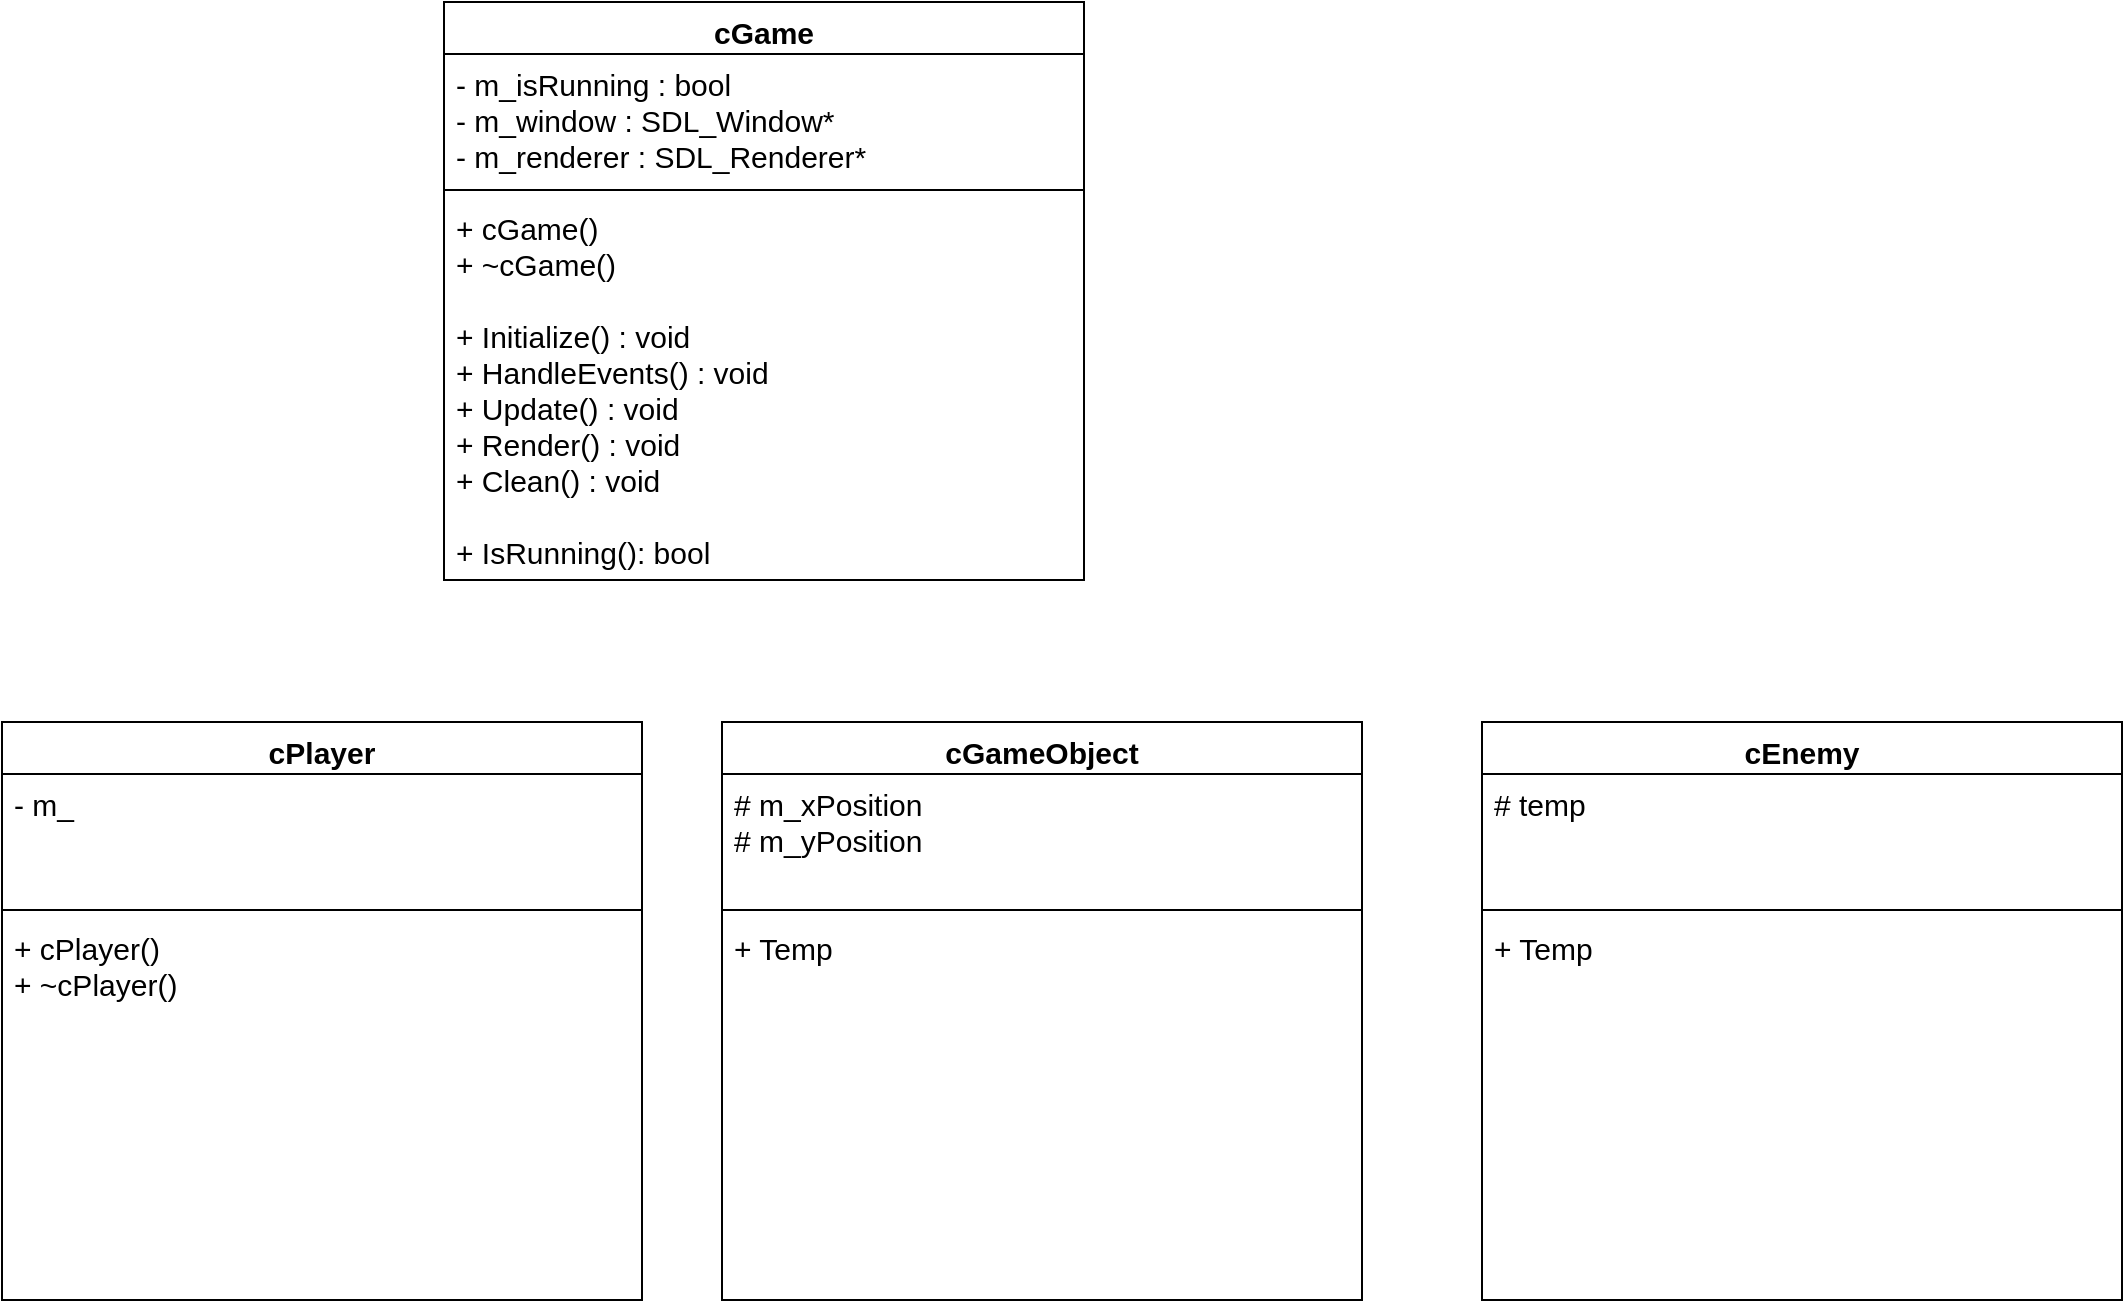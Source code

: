<mxfile version="13.9.9" type="device"><diagram id="1-El4E7-JrEee6S0gWFY" name="Page-1"><mxGraphModel dx="595" dy="862" grid="1" gridSize="10" guides="1" tooltips="1" connect="1" arrows="1" fold="1" page="1" pageScale="1" pageWidth="827" pageHeight="1169" math="0" shadow="0"><root><mxCell id="0"/><mxCell id="1" parent="0"/><mxCell id="JZjj2F1fBO_TSKH4vJbM-1" value="cGame" style="swimlane;fontStyle=1;align=center;verticalAlign=top;childLayout=stackLayout;horizontal=1;startSize=26;horizontalStack=0;resizeParent=1;resizeParentMax=0;resizeLast=0;collapsible=1;marginBottom=0;fontSize=15;" vertex="1" parent="1"><mxGeometry x="1081" y="160" width="320" height="289" as="geometry"/></mxCell><mxCell id="JZjj2F1fBO_TSKH4vJbM-2" value="- m_isRunning : bool&#10;- m_window : SDL_Window*&#10;- m_renderer : SDL_Renderer*" style="text;strokeColor=none;fillColor=none;align=left;verticalAlign=top;spacingLeft=4;spacingRight=4;overflow=hidden;rotatable=0;points=[[0,0.5],[1,0.5]];portConstraint=eastwest;fontSize=15;" vertex="1" parent="JZjj2F1fBO_TSKH4vJbM-1"><mxGeometry y="26" width="320" height="64" as="geometry"/></mxCell><mxCell id="JZjj2F1fBO_TSKH4vJbM-3" value="" style="line;strokeWidth=1;fillColor=none;align=left;verticalAlign=middle;spacingTop=-1;spacingLeft=3;spacingRight=3;rotatable=0;labelPosition=right;points=[];portConstraint=eastwest;" vertex="1" parent="JZjj2F1fBO_TSKH4vJbM-1"><mxGeometry y="90" width="320" height="8" as="geometry"/></mxCell><mxCell id="JZjj2F1fBO_TSKH4vJbM-4" value="+ cGame()&#10;+ ~cGame()&#10;&#10;+ Initialize() : void&#10;+ HandleEvents() : void&#10;+ Update() : void&#10;+ Render() : void&#10;+ Clean() : void&#10;&#10;+ IsRunning(): bool" style="text;strokeColor=none;fillColor=none;align=left;verticalAlign=top;spacingLeft=4;spacingRight=4;overflow=hidden;rotatable=0;points=[[0,0.5],[1,0.5]];portConstraint=eastwest;fontSize=15;" vertex="1" parent="JZjj2F1fBO_TSKH4vJbM-1"><mxGeometry y="98" width="320" height="191" as="geometry"/></mxCell><mxCell id="JZjj2F1fBO_TSKH4vJbM-5" value="cPlayer" style="swimlane;fontStyle=1;align=center;verticalAlign=top;childLayout=stackLayout;horizontal=1;startSize=26;horizontalStack=0;resizeParent=1;resizeParentMax=0;resizeLast=0;collapsible=1;marginBottom=0;fontSize=15;" vertex="1" parent="1"><mxGeometry x="860" y="520" width="320" height="289" as="geometry"/></mxCell><mxCell id="JZjj2F1fBO_TSKH4vJbM-6" value="- m_" style="text;strokeColor=none;fillColor=none;align=left;verticalAlign=top;spacingLeft=4;spacingRight=4;overflow=hidden;rotatable=0;points=[[0,0.5],[1,0.5]];portConstraint=eastwest;fontSize=15;" vertex="1" parent="JZjj2F1fBO_TSKH4vJbM-5"><mxGeometry y="26" width="320" height="64" as="geometry"/></mxCell><mxCell id="JZjj2F1fBO_TSKH4vJbM-7" value="" style="line;strokeWidth=1;fillColor=none;align=left;verticalAlign=middle;spacingTop=-1;spacingLeft=3;spacingRight=3;rotatable=0;labelPosition=right;points=[];portConstraint=eastwest;" vertex="1" parent="JZjj2F1fBO_TSKH4vJbM-5"><mxGeometry y="90" width="320" height="8" as="geometry"/></mxCell><mxCell id="JZjj2F1fBO_TSKH4vJbM-8" value="+ cPlayer()&#10;+ ~cPlayer()" style="text;strokeColor=none;fillColor=none;align=left;verticalAlign=top;spacingLeft=4;spacingRight=4;overflow=hidden;rotatable=0;points=[[0,0.5],[1,0.5]];portConstraint=eastwest;fontSize=15;" vertex="1" parent="JZjj2F1fBO_TSKH4vJbM-5"><mxGeometry y="98" width="320" height="191" as="geometry"/></mxCell><mxCell id="JZjj2F1fBO_TSKH4vJbM-9" value="cGameObject" style="swimlane;fontStyle=1;align=center;verticalAlign=top;childLayout=stackLayout;horizontal=1;startSize=26;horizontalStack=0;resizeParent=1;resizeParentMax=0;resizeLast=0;collapsible=1;marginBottom=0;fontSize=15;" vertex="1" parent="1"><mxGeometry x="1220" y="520" width="320" height="289" as="geometry"/></mxCell><mxCell id="JZjj2F1fBO_TSKH4vJbM-10" value="# m_xPosition&#10;# m_yPosition" style="text;strokeColor=none;fillColor=none;align=left;verticalAlign=top;spacingLeft=4;spacingRight=4;overflow=hidden;rotatable=0;points=[[0,0.5],[1,0.5]];portConstraint=eastwest;fontSize=15;" vertex="1" parent="JZjj2F1fBO_TSKH4vJbM-9"><mxGeometry y="26" width="320" height="64" as="geometry"/></mxCell><mxCell id="JZjj2F1fBO_TSKH4vJbM-11" value="" style="line;strokeWidth=1;fillColor=none;align=left;verticalAlign=middle;spacingTop=-1;spacingLeft=3;spacingRight=3;rotatable=0;labelPosition=right;points=[];portConstraint=eastwest;" vertex="1" parent="JZjj2F1fBO_TSKH4vJbM-9"><mxGeometry y="90" width="320" height="8" as="geometry"/></mxCell><mxCell id="JZjj2F1fBO_TSKH4vJbM-12" value="+ Temp" style="text;strokeColor=none;fillColor=none;align=left;verticalAlign=top;spacingLeft=4;spacingRight=4;overflow=hidden;rotatable=0;points=[[0,0.5],[1,0.5]];portConstraint=eastwest;fontSize=15;" vertex="1" parent="JZjj2F1fBO_TSKH4vJbM-9"><mxGeometry y="98" width="320" height="191" as="geometry"/></mxCell><mxCell id="JZjj2F1fBO_TSKH4vJbM-13" value="cEnemy" style="swimlane;fontStyle=1;align=center;verticalAlign=top;childLayout=stackLayout;horizontal=1;startSize=26;horizontalStack=0;resizeParent=1;resizeParentMax=0;resizeLast=0;collapsible=1;marginBottom=0;fontSize=15;" vertex="1" parent="1"><mxGeometry x="1600" y="520" width="320" height="289" as="geometry"/></mxCell><mxCell id="JZjj2F1fBO_TSKH4vJbM-14" value="# temp" style="text;strokeColor=none;fillColor=none;align=left;verticalAlign=top;spacingLeft=4;spacingRight=4;overflow=hidden;rotatable=0;points=[[0,0.5],[1,0.5]];portConstraint=eastwest;fontSize=15;" vertex="1" parent="JZjj2F1fBO_TSKH4vJbM-13"><mxGeometry y="26" width="320" height="64" as="geometry"/></mxCell><mxCell id="JZjj2F1fBO_TSKH4vJbM-15" value="" style="line;strokeWidth=1;fillColor=none;align=left;verticalAlign=middle;spacingTop=-1;spacingLeft=3;spacingRight=3;rotatable=0;labelPosition=right;points=[];portConstraint=eastwest;" vertex="1" parent="JZjj2F1fBO_TSKH4vJbM-13"><mxGeometry y="90" width="320" height="8" as="geometry"/></mxCell><mxCell id="JZjj2F1fBO_TSKH4vJbM-16" value="+ Temp" style="text;strokeColor=none;fillColor=none;align=left;verticalAlign=top;spacingLeft=4;spacingRight=4;overflow=hidden;rotatable=0;points=[[0,0.5],[1,0.5]];portConstraint=eastwest;fontSize=15;" vertex="1" parent="JZjj2F1fBO_TSKH4vJbM-13"><mxGeometry y="98" width="320" height="191" as="geometry"/></mxCell></root></mxGraphModel></diagram></mxfile>